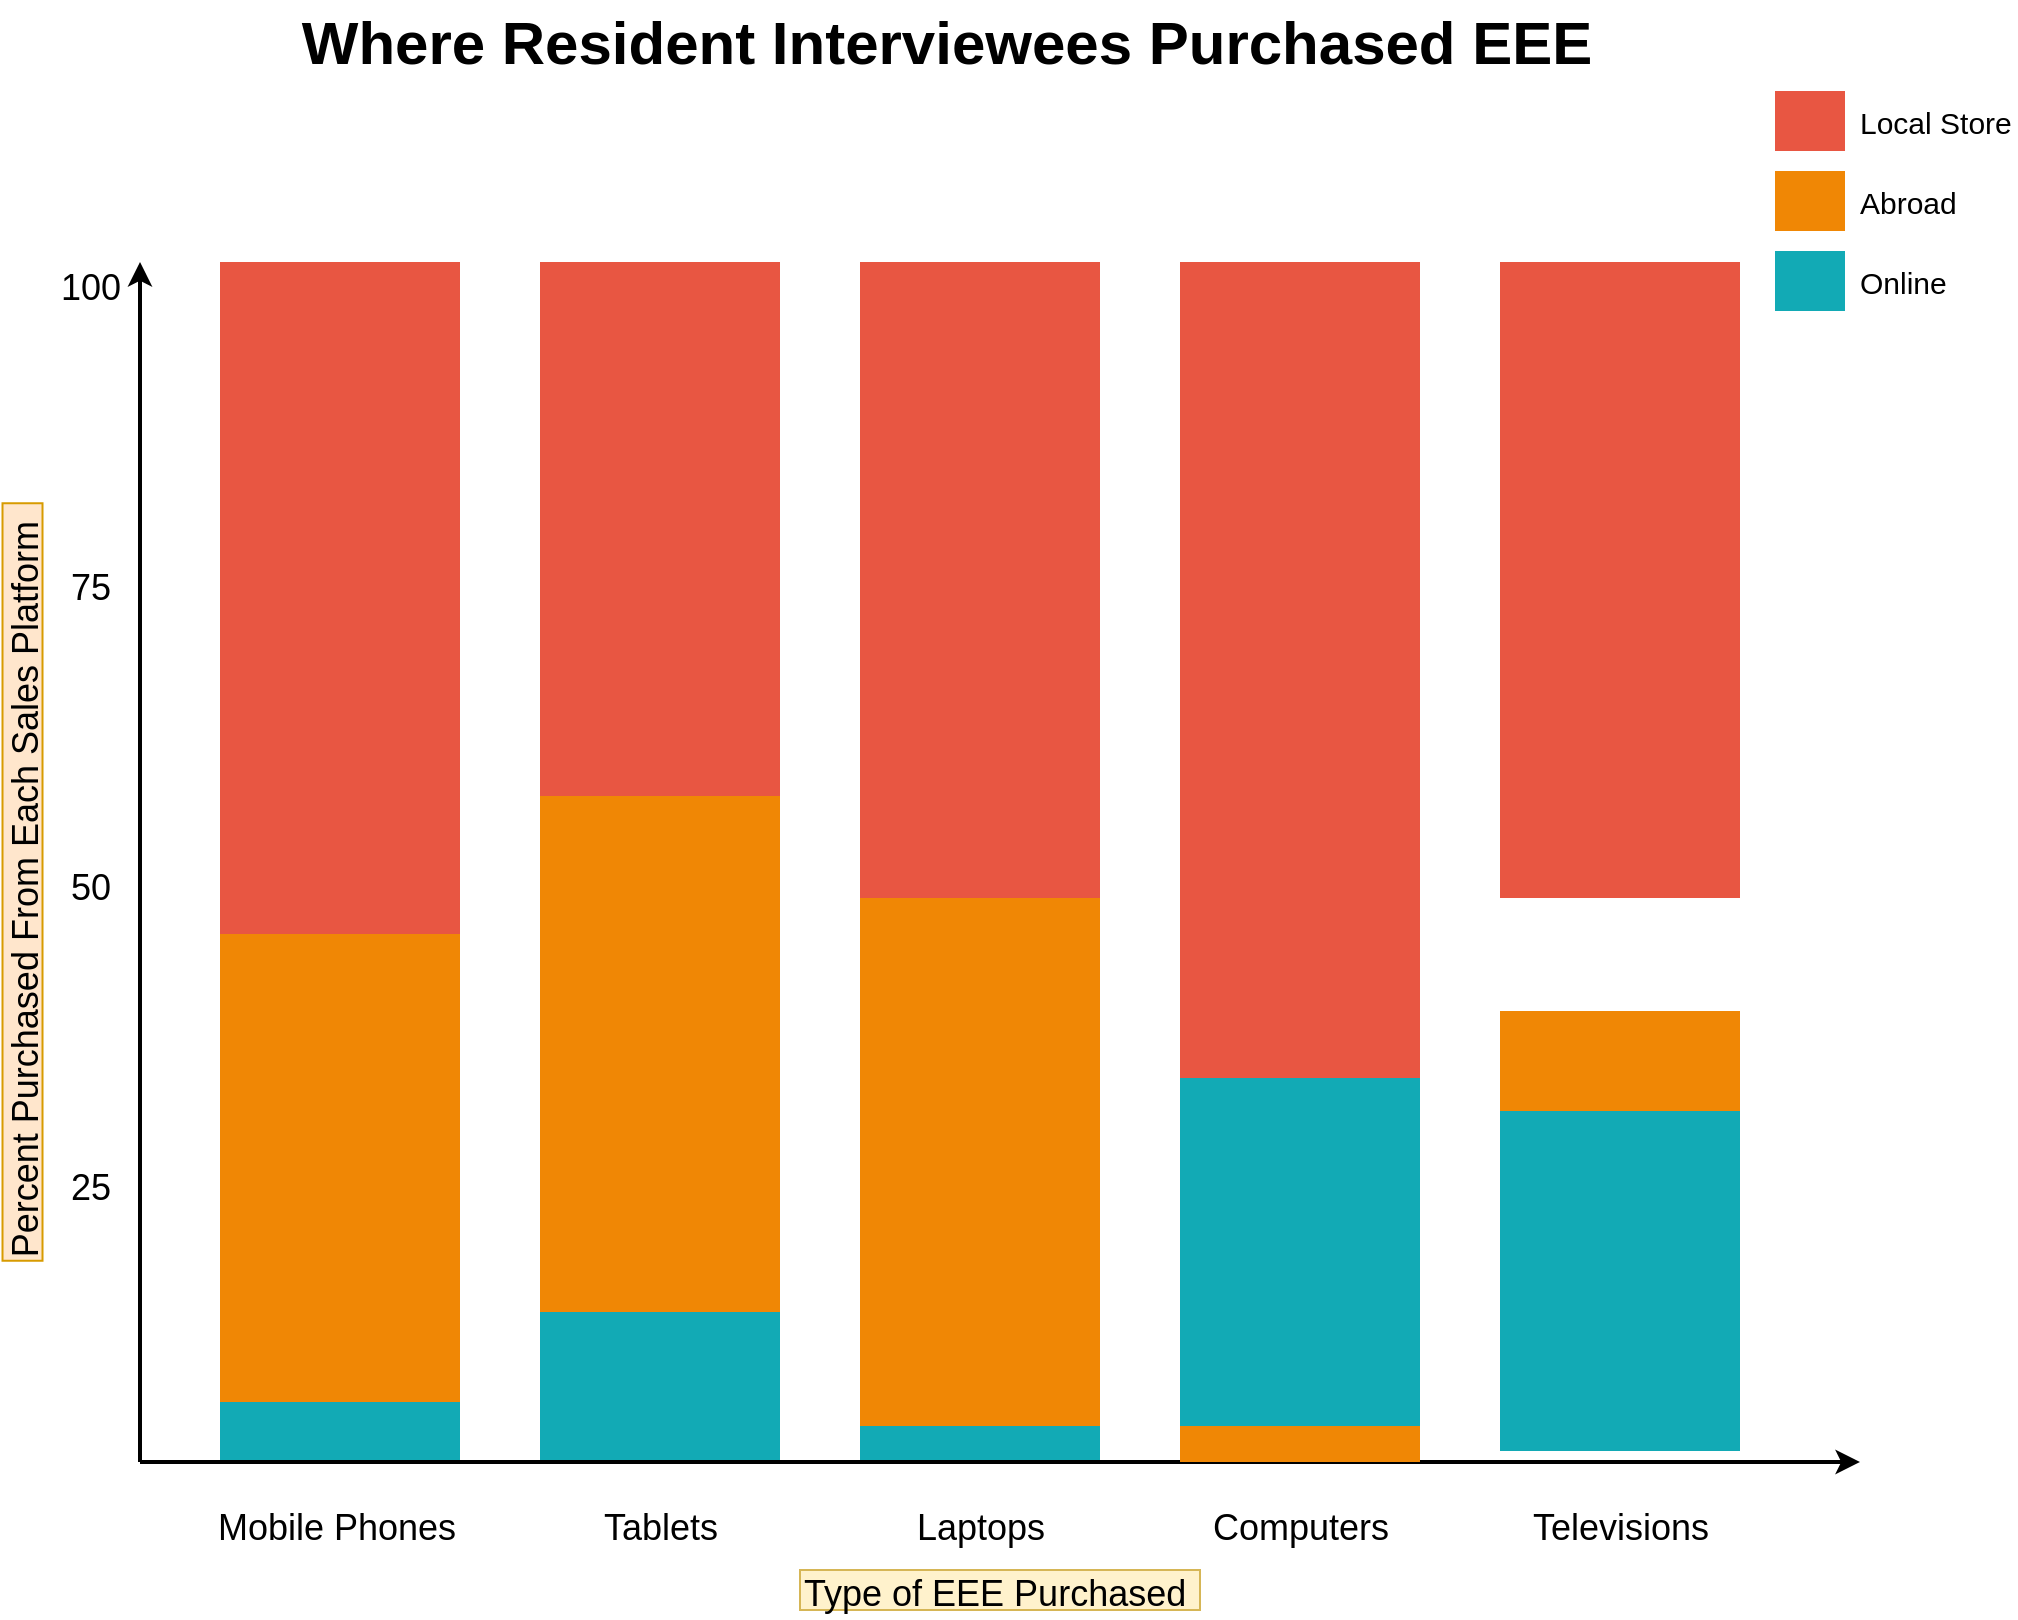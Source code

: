 <mxfile version="13.5.4" type="github">
  <diagram id="07fea595-8f29-1299-0266-81d95cde20df" name="Page-1">
    <mxGraphModel dx="-1300" dy="-247" grid="1" gridSize="10" guides="1" tooltips="1" connect="1" arrows="1" fold="1" page="1" pageScale="1" pageWidth="1169" pageHeight="827" background="#ffffff" math="0" shadow="0">
      <root>
        <mxCell id="0" />
        <mxCell id="1" parent="0" />
        <mxCell id="723" value="" style="whiteSpace=wrap;fillColor=#12AAB5;gradientColor=none;gradientDirection=east;strokeColor=none;html=1;fontColor=#23445d;" parent="1" vertex="1">
          <mxGeometry x="2480" y="1570" width="120" height="30" as="geometry" />
        </mxCell>
        <mxCell id="724" value="" style="whiteSpace=wrap;fillColor=#12AAB5;gradientColor=none;gradientDirection=east;strokeColor=none;html=1;fontColor=#23445d;" parent="1" vertex="1">
          <mxGeometry x="2640" y="1525" width="120" height="75.0" as="geometry" />
        </mxCell>
        <mxCell id="725" value="" style="whiteSpace=wrap;fillColor=#12AAB5;gradientColor=none;gradientDirection=east;strokeColor=none;html=1;fontColor=#23445d;" parent="1" vertex="1">
          <mxGeometry x="2800" y="1582" width="120" height="18" as="geometry" />
        </mxCell>
        <mxCell id="726" value="" style="whiteSpace=wrap;fillColor=#12AAB5;gradientColor=none;gradientDirection=east;strokeColor=none;html=1;fontColor=#23445d;" parent="1" vertex="1">
          <mxGeometry x="2960" y="1408" width="120" height="174" as="geometry" />
        </mxCell>
        <mxCell id="727" value="" style="edgeStyle=none;html=1;fontColor=#000000;strokeWidth=2;strokeColor=#000000;rounded=0;" parent="1" edge="1">
          <mxGeometry width="100" height="100" relative="1" as="geometry">
            <mxPoint x="2440" y="1600" as="sourcePoint" />
            <mxPoint x="2440" y="1000" as="targetPoint" />
          </mxGeometry>
        </mxCell>
        <mxCell id="728" value="" style="whiteSpace=wrap;fillColor=#F08705;gradientColor=none;gradientDirection=east;strokeColor=none;html=1;fontColor=#23445d;" parent="1" vertex="1">
          <mxGeometry x="2480" y="1336" width="120" height="234" as="geometry" />
        </mxCell>
        <mxCell id="729" value="" style="whiteSpace=wrap;fillColor=#E85642;gradientColor=none;gradientDirection=east;strokeColor=none;html=1;fontColor=#23445d;" parent="1" vertex="1">
          <mxGeometry x="2480" y="1000" width="120" height="336" as="geometry" />
        </mxCell>
        <mxCell id="730" value="" style="whiteSpace=wrap;fillColor=#F08705;gradientColor=none;gradientDirection=east;strokeColor=none;html=1;fontColor=#23445d;" parent="1" vertex="1">
          <mxGeometry x="2640" y="1267" width="120" height="258" as="geometry" />
        </mxCell>
        <mxCell id="731" value="" style="whiteSpace=wrap;fillColor=#E85642;gradientColor=none;gradientDirection=east;strokeColor=none;html=1;fontColor=#23445d;" parent="1" vertex="1">
          <mxGeometry x="2640" y="1000" width="120" height="267" as="geometry" />
        </mxCell>
        <mxCell id="732" value="" style="whiteSpace=wrap;fillColor=#F08705;gradientColor=none;gradientDirection=east;strokeColor=none;html=1;fontColor=#23445d;" parent="1" vertex="1">
          <mxGeometry x="2800" y="1318" width="120" height="264" as="geometry" />
        </mxCell>
        <mxCell id="733" value="" style="whiteSpace=wrap;fillColor=#E85642;gradientColor=none;gradientDirection=east;strokeColor=none;html=1;fontColor=#23445d;" parent="1" vertex="1">
          <mxGeometry x="2800" y="1000" width="120" height="318" as="geometry" />
        </mxCell>
        <mxCell id="734" value="" style="edgeStyle=none;html=1;fontColor=#000000;strokeWidth=2;strokeColor=#000000;rounded=0;" parent="1" edge="1">
          <mxGeometry width="100" height="100" relative="1" as="geometry">
            <mxPoint x="2440" y="1600" as="sourcePoint" />
            <mxPoint x="3300" y="1600" as="targetPoint" />
          </mxGeometry>
        </mxCell>
        <mxCell id="735" value="Type of EEE Purchased" style="text;spacingTop=-5;html=1;fontSize=18;fontStyle=0;points=[];fillColor=#fff2cc;strokeColor=#d6b656;" parent="1" vertex="1">
          <mxGeometry x="2770" y="1654" width="200" height="20" as="geometry" />
        </mxCell>
        <mxCell id="736" value="Mobile Phones" style="text;spacingTop=-5;align=center;verticalAlign=middle;fontStyle=0;html=1;fontSize=18;points=[];strokeColor=none;" parent="1" vertex="1">
          <mxGeometry x="2477.5" y="1620" width="120" height="30" as="geometry" />
        </mxCell>
        <mxCell id="737" value="Tablets" style="text;spacingTop=-5;align=center;verticalAlign=middle;fontStyle=0;html=1;fontSize=18;points=[];strokeColor=none;" parent="1" vertex="1">
          <mxGeometry x="2640" y="1620" width="120" height="30" as="geometry" />
        </mxCell>
        <mxCell id="738" value="Laptops" style="text;spacingTop=-5;align=center;verticalAlign=middle;fontStyle=0;html=1;fontSize=18;points=[];strokeColor=none;" parent="1" vertex="1">
          <mxGeometry x="2800" y="1620" width="120" height="30" as="geometry" />
        </mxCell>
        <mxCell id="739" value="" style="whiteSpace=wrap;fillColor=#12AAB5;gradientColor=none;gradientDirection=east;strokeColor=none;html=1;fontColor=#23445d;" parent="1" vertex="1">
          <mxGeometry x="3257.5" y="994.5" width="35.0" height="30.0" as="geometry" />
        </mxCell>
        <mxCell id="740" value="" style="whiteSpace=wrap;fillColor=#F08705;gradientColor=none;gradientDirection=east;strokeColor=none;html=1;fontColor=#23445d;" parent="1" vertex="1">
          <mxGeometry x="3257.5" y="954.5" width="35.0" height="30.0" as="geometry" />
        </mxCell>
        <mxCell id="741" value="" style="whiteSpace=wrap;fillColor=#E85642;gradientColor=none;gradientDirection=east;strokeColor=none;html=1;fontColor=#23445d;" parent="1" vertex="1">
          <mxGeometry x="3257.5" y="914.5" width="35.0" height="30.0" as="geometry" />
        </mxCell>
        <mxCell id="742" value="Local Store" style="text;spacingTop=-5;html=1;points=[];fontSize=15;" parent="1" vertex="1">
          <mxGeometry x="3297.5" y="919.5" width="80" height="20" as="geometry" />
        </mxCell>
        <mxCell id="743" value="Abroad" style="text;spacingTop=-5;html=1;points=[];fontSize=15;" parent="1" vertex="1">
          <mxGeometry x="3297.5" y="959.5" width="80" height="20" as="geometry" />
        </mxCell>
        <mxCell id="744" value="Online" style="text;spacingTop=-5;html=1;points=[];fontSize=15;" parent="1" vertex="1">
          <mxGeometry x="3297.5" y="999.5" width="80" height="20" as="geometry" />
        </mxCell>
        <mxCell id="745" value="Percent Purchased From Each Sales Platform" style="text;spacingTop=-5;html=1;fontSize=18;fontStyle=0;points=[];rotation=-90;fillColor=#ffe6cc;strokeColor=#d79b00;" parent="1" vertex="1">
          <mxGeometry x="2191.88" y="1300" width="378.75" height="20" as="geometry" />
        </mxCell>
        <mxCell id="746" value="25" style="text;spacingTop=-5;align=center;verticalAlign=middle;fontStyle=0;html=1;fontSize=18;points=[]" parent="1" vertex="1">
          <mxGeometry x="2400" y="1450" width="30" height="30" as="geometry" />
        </mxCell>
        <mxCell id="747" value="50" style="text;spacingTop=-5;align=center;verticalAlign=middle;fontStyle=0;html=1;fontSize=18;points=[]" parent="1" vertex="1">
          <mxGeometry x="2400" y="1300" width="30" height="30" as="geometry" />
        </mxCell>
        <mxCell id="748" value="75" style="text;spacingTop=-5;align=center;verticalAlign=middle;fontStyle=0;html=1;fontSize=18;points=[]" parent="1" vertex="1">
          <mxGeometry x="2400" y="1150" width="30" height="30" as="geometry" />
        </mxCell>
        <mxCell id="749" value="&lt;font style=&quot;font-size: 30px&quot;&gt;Where Resident Interviewees Purchased EEE&lt;/font&gt;" style="text;spacingTop=-5;align=center;verticalAlign=middle;fontSize=30;fontStyle=1;html=1;points=[]" parent="1" vertex="1">
          <mxGeometry x="2437.5" y="869.5" width="810" height="45" as="geometry" />
        </mxCell>
        <mxCell id="750" value="" style="whiteSpace=wrap;fillColor=#F08705;gradientColor=none;gradientDirection=east;strokeColor=none;html=1;fontColor=#23445d;" parent="1" vertex="1">
          <mxGeometry x="2960" y="1582" width="120" height="18" as="geometry" />
        </mxCell>
        <mxCell id="751" value="" style="whiteSpace=wrap;fillColor=#E85642;gradientColor=none;gradientDirection=east;strokeColor=none;html=1;fontColor=#23445d;" parent="1" vertex="1">
          <mxGeometry x="2960" y="1000" width="120" height="408" as="geometry" />
        </mxCell>
        <mxCell id="752" value="Computers" style="text;spacingTop=-5;align=center;verticalAlign=middle;fontStyle=0;html=1;fontSize=18;points=[];strokeColor=none;" parent="1" vertex="1">
          <mxGeometry x="2960" y="1620" width="120" height="30" as="geometry" />
        </mxCell>
        <mxCell id="rHFiX-RopD-UNITgUDNW-754" value="Televisions" style="text;spacingTop=-5;align=center;verticalAlign=middle;fontStyle=0;html=1;fontSize=18;points=[];strokeColor=none;" vertex="1" parent="1">
          <mxGeometry x="3120" y="1620" width="120" height="30" as="geometry" />
        </mxCell>
        <mxCell id="rHFiX-RopD-UNITgUDNW-755" value="" style="whiteSpace=wrap;fillColor=#12AAB5;gradientColor=none;gradientDirection=east;strokeColor=none;html=1;fontColor=#23445d;" vertex="1" parent="1">
          <mxGeometry x="3120" y="1424.5" width="120" height="170" as="geometry" />
        </mxCell>
        <mxCell id="rHFiX-RopD-UNITgUDNW-758" value="100" style="text;spacingTop=-5;align=center;verticalAlign=middle;fontStyle=0;html=1;fontSize=18;points=[]" vertex="1" parent="1">
          <mxGeometry x="2400" y="1000" width="30" height="30" as="geometry" />
        </mxCell>
        <mxCell id="rHFiX-RopD-UNITgUDNW-760" value="" style="whiteSpace=wrap;fillColor=#F08705;gradientColor=none;gradientDirection=east;strokeColor=none;html=1;fontColor=#23445d;" vertex="1" parent="1">
          <mxGeometry x="3120" y="1374.5" width="120" height="50" as="geometry" />
        </mxCell>
        <mxCell id="rHFiX-RopD-UNITgUDNW-761" value="" style="whiteSpace=wrap;fillColor=#E85642;gradientColor=none;gradientDirection=east;strokeColor=none;html=1;fontColor=#23445d;" vertex="1" parent="1">
          <mxGeometry x="3120" y="1000" width="120" height="318" as="geometry" />
        </mxCell>
      </root>
    </mxGraphModel>
  </diagram>
</mxfile>
